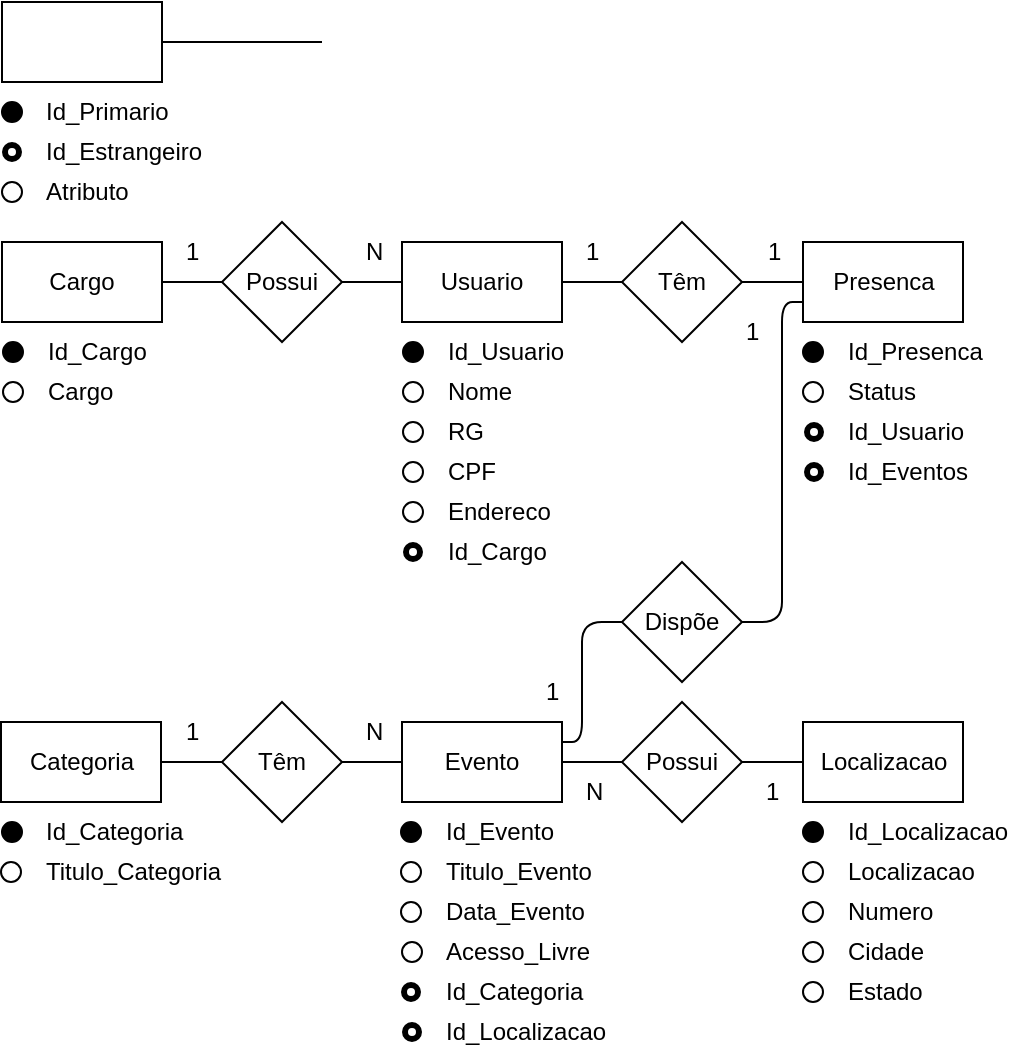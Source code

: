 <mxfile version="12.1.0" type="device" pages="2"><diagram id="Hhtvhlw9XRjRvUjQO3dE" name="Conceitual"><mxGraphModel dx="1008" dy="553" grid="1" gridSize="10" guides="1" tooltips="1" connect="1" arrows="1" fold="1" page="1" pageScale="1" pageWidth="827" pageHeight="1169" math="0" shadow="0"><root><mxCell id="0"/><mxCell id="1" parent="0"/><mxCell id="2oi-tUBJdMv_AKEaNoOr-1" value="" style="rounded=0;whiteSpace=wrap;html=1;" vertex="1" parent="1"><mxGeometry x="40" y="40" width="80" height="40" as="geometry"/></mxCell><mxCell id="2oi-tUBJdMv_AKEaNoOr-2" value="" style="endArrow=none;html=1;" edge="1" parent="1"><mxGeometry width="50" height="50" relative="1" as="geometry"><mxPoint x="120" y="60" as="sourcePoint"/><mxPoint x="200" y="60" as="targetPoint"/></mxGeometry></mxCell><mxCell id="2oi-tUBJdMv_AKEaNoOr-3" value="Cargo" style="rounded=0;whiteSpace=wrap;html=1;" vertex="1" parent="1"><mxGeometry x="40" y="160" width="80" height="40" as="geometry"/></mxCell><mxCell id="2oi-tUBJdMv_AKEaNoOr-4" value="" style="endArrow=none;html=1;" edge="1" parent="1"><mxGeometry width="50" height="50" relative="1" as="geometry"><mxPoint x="120" y="180" as="sourcePoint"/><mxPoint x="240" y="180" as="targetPoint"/></mxGeometry></mxCell><mxCell id="2oi-tUBJdMv_AKEaNoOr-7" value="Usuario" style="rounded=0;whiteSpace=wrap;html=1;" vertex="1" parent="1"><mxGeometry x="240" y="160" width="80" height="40" as="geometry"/></mxCell><mxCell id="2oi-tUBJdMv_AKEaNoOr-9" value="" style="ellipse;whiteSpace=wrap;html=1;aspect=fixed;fillColor=#000000;" vertex="1" parent="1"><mxGeometry x="40" y="90" width="10" height="10" as="geometry"/></mxCell><mxCell id="2oi-tUBJdMv_AKEaNoOr-10" value="" style="ellipse;whiteSpace=wrap;html=1;aspect=fixed;fillColor=#FFFFFF;strokeWidth=3;" vertex="1" parent="1"><mxGeometry x="41.5" y="111.5" width="7" height="7" as="geometry"/></mxCell><mxCell id="2oi-tUBJdMv_AKEaNoOr-11" value="" style="ellipse;whiteSpace=wrap;html=1;aspect=fixed;fillColor=none;" vertex="1" parent="1"><mxGeometry x="40" y="130" width="10" height="10" as="geometry"/></mxCell><mxCell id="2oi-tUBJdMv_AKEaNoOr-14" value="Id_Primario" style="text;html=1;strokeColor=none;fillColor=none;align=left;verticalAlign=middle;whiteSpace=wrap;rounded=0;" vertex="1" parent="1"><mxGeometry x="60" y="90" width="40" height="10" as="geometry"/></mxCell><mxCell id="2oi-tUBJdMv_AKEaNoOr-15" value="Id_Estrangeiro" style="text;html=1;strokeColor=none;fillColor=none;align=left;verticalAlign=middle;whiteSpace=wrap;rounded=0;" vertex="1" parent="1"><mxGeometry x="60" y="110" width="40" height="10" as="geometry"/></mxCell><mxCell id="2oi-tUBJdMv_AKEaNoOr-16" value="Atributo" style="text;html=1;strokeColor=none;fillColor=none;align=left;verticalAlign=middle;whiteSpace=wrap;rounded=0;" vertex="1" parent="1"><mxGeometry x="60" y="130" width="40" height="10" as="geometry"/></mxCell><mxCell id="2oi-tUBJdMv_AKEaNoOr-19" value="" style="ellipse;whiteSpace=wrap;html=1;aspect=fixed;fillColor=#000000;" vertex="1" parent="1"><mxGeometry x="240.5" y="210" width="10" height="10" as="geometry"/></mxCell><mxCell id="2oi-tUBJdMv_AKEaNoOr-20" value="Id_Usuario" style="text;html=1;strokeColor=none;fillColor=none;align=left;verticalAlign=middle;whiteSpace=wrap;rounded=0;" vertex="1" parent="1"><mxGeometry x="260.5" y="210" width="40" height="10" as="geometry"/></mxCell><mxCell id="2oi-tUBJdMv_AKEaNoOr-21" value="" style="ellipse;whiteSpace=wrap;html=1;aspect=fixed;fillColor=none;" vertex="1" parent="1"><mxGeometry x="240.5" y="230" width="10" height="10" as="geometry"/></mxCell><mxCell id="2oi-tUBJdMv_AKEaNoOr-22" value="Nome" style="text;html=1;strokeColor=none;fillColor=none;align=left;verticalAlign=middle;whiteSpace=wrap;rounded=0;" vertex="1" parent="1"><mxGeometry x="260.5" y="230" width="40" height="10" as="geometry"/></mxCell><mxCell id="2oi-tUBJdMv_AKEaNoOr-23" value="" style="ellipse;whiteSpace=wrap;html=1;aspect=fixed;fillColor=none;" vertex="1" parent="1"><mxGeometry x="240.5" y="250" width="10" height="10" as="geometry"/></mxCell><mxCell id="2oi-tUBJdMv_AKEaNoOr-24" value="RG" style="text;html=1;strokeColor=none;fillColor=none;align=left;verticalAlign=middle;whiteSpace=wrap;rounded=0;" vertex="1" parent="1"><mxGeometry x="260.5" y="250" width="40" height="10" as="geometry"/></mxCell><mxCell id="2oi-tUBJdMv_AKEaNoOr-25" value="" style="ellipse;whiteSpace=wrap;html=1;aspect=fixed;fillColor=none;" vertex="1" parent="1"><mxGeometry x="240.5" y="270" width="10" height="10" as="geometry"/></mxCell><mxCell id="2oi-tUBJdMv_AKEaNoOr-26" value="CPF" style="text;html=1;strokeColor=none;fillColor=none;align=left;verticalAlign=middle;whiteSpace=wrap;rounded=0;" vertex="1" parent="1"><mxGeometry x="260.5" y="270" width="40" height="10" as="geometry"/></mxCell><mxCell id="2oi-tUBJdMv_AKEaNoOr-27" value="" style="ellipse;whiteSpace=wrap;html=1;aspect=fixed;fillColor=none;" vertex="1" parent="1"><mxGeometry x="240.5" y="290" width="10" height="10" as="geometry"/></mxCell><mxCell id="2oi-tUBJdMv_AKEaNoOr-28" value="Endereco" style="text;html=1;strokeColor=none;fillColor=none;align=left;verticalAlign=middle;whiteSpace=wrap;rounded=0;" vertex="1" parent="1"><mxGeometry x="260.5" y="290" width="40" height="10" as="geometry"/></mxCell><mxCell id="2oi-tUBJdMv_AKEaNoOr-29" value="1" style="text;html=1;strokeColor=none;fillColor=none;align=left;verticalAlign=middle;whiteSpace=wrap;rounded=0;" vertex="1" parent="1"><mxGeometry x="130" y="160" width="20" height="10" as="geometry"/></mxCell><mxCell id="2oi-tUBJdMv_AKEaNoOr-38" value="" style="ellipse;whiteSpace=wrap;html=1;aspect=fixed;fillColor=#000000;" vertex="1" parent="1"><mxGeometry x="40.5" y="210" width="10" height="10" as="geometry"/></mxCell><mxCell id="2oi-tUBJdMv_AKEaNoOr-39" value="Id_Cargo" style="text;html=1;strokeColor=none;fillColor=none;align=left;verticalAlign=middle;whiteSpace=wrap;rounded=0;" vertex="1" parent="1"><mxGeometry x="60.5" y="210" width="40" height="10" as="geometry"/></mxCell><mxCell id="2oi-tUBJdMv_AKEaNoOr-40" value="" style="ellipse;whiteSpace=wrap;html=1;aspect=fixed;fillColor=none;" vertex="1" parent="1"><mxGeometry x="40.5" y="230" width="10" height="10" as="geometry"/></mxCell><mxCell id="2oi-tUBJdMv_AKEaNoOr-41" value="Cargo" style="text;html=1;strokeColor=none;fillColor=none;align=left;verticalAlign=middle;whiteSpace=wrap;rounded=0;" vertex="1" parent="1"><mxGeometry x="60.5" y="230" width="40" height="10" as="geometry"/></mxCell><mxCell id="2oi-tUBJdMv_AKEaNoOr-42" value="Categoria" style="rounded=0;whiteSpace=wrap;html=1;" vertex="1" parent="1"><mxGeometry x="39.5" y="400" width="80" height="40" as="geometry"/></mxCell><mxCell id="2oi-tUBJdMv_AKEaNoOr-43" value="" style="endArrow=none;html=1;entryX=0;entryY=0.5;entryDx=0;entryDy=0;" edge="1" parent="1" target="2oi-tUBJdMv_AKEaNoOr-44"><mxGeometry width="50" height="50" relative="1" as="geometry"><mxPoint x="120" y="420" as="sourcePoint"/><mxPoint x="199.5" y="420" as="targetPoint"/></mxGeometry></mxCell><mxCell id="2oi-tUBJdMv_AKEaNoOr-44" value="Evento" style="rounded=0;whiteSpace=wrap;html=1;" vertex="1" parent="1"><mxGeometry x="240" y="400" width="80" height="40" as="geometry"/></mxCell><mxCell id="2oi-tUBJdMv_AKEaNoOr-48" value="N" style="text;html=1;strokeColor=none;fillColor=none;align=left;verticalAlign=middle;whiteSpace=wrap;rounded=0;" vertex="1" parent="1"><mxGeometry x="220" y="160" width="20" height="10" as="geometry"/></mxCell><mxCell id="2oi-tUBJdMv_AKEaNoOr-49" value="" style="ellipse;whiteSpace=wrap;html=1;aspect=fixed;fillColor=#000000;" vertex="1" parent="1"><mxGeometry x="40" y="450" width="10" height="10" as="geometry"/></mxCell><mxCell id="2oi-tUBJdMv_AKEaNoOr-50" value="Id_Categoria" style="text;html=1;strokeColor=none;fillColor=none;align=left;verticalAlign=middle;whiteSpace=wrap;rounded=0;" vertex="1" parent="1"><mxGeometry x="60" y="450" width="40" height="10" as="geometry"/></mxCell><mxCell id="2oi-tUBJdMv_AKEaNoOr-51" value="" style="ellipse;whiteSpace=wrap;html=1;aspect=fixed;fillColor=none;" vertex="1" parent="1"><mxGeometry x="39.5" y="470" width="10" height="10" as="geometry"/></mxCell><mxCell id="2oi-tUBJdMv_AKEaNoOr-52" value="Titulo_Categoria" style="text;html=1;strokeColor=none;fillColor=none;align=left;verticalAlign=middle;whiteSpace=wrap;rounded=0;" vertex="1" parent="1"><mxGeometry x="59.5" y="470" width="40" height="10" as="geometry"/></mxCell><mxCell id="2oi-tUBJdMv_AKEaNoOr-53" value="" style="ellipse;whiteSpace=wrap;html=1;aspect=fixed;fillColor=none;" vertex="1" parent="1"><mxGeometry x="239.5" y="470" width="10" height="10" as="geometry"/></mxCell><mxCell id="2oi-tUBJdMv_AKEaNoOr-54" value="Titulo_Evento" style="text;html=1;strokeColor=none;fillColor=none;align=left;verticalAlign=middle;whiteSpace=wrap;rounded=0;" vertex="1" parent="1"><mxGeometry x="259.5" y="470" width="40" height="10" as="geometry"/></mxCell><mxCell id="2oi-tUBJdMv_AKEaNoOr-55" value="" style="ellipse;whiteSpace=wrap;html=1;aspect=fixed;fillColor=#000000;" vertex="1" parent="1"><mxGeometry x="239.5" y="450" width="10" height="10" as="geometry"/></mxCell><mxCell id="2oi-tUBJdMv_AKEaNoOr-56" value="Id_Evento" style="text;html=1;strokeColor=none;fillColor=none;align=left;verticalAlign=middle;whiteSpace=wrap;rounded=0;" vertex="1" parent="1"><mxGeometry x="259.5" y="450" width="40" height="10" as="geometry"/></mxCell><mxCell id="2oi-tUBJdMv_AKEaNoOr-57" value="" style="ellipse;whiteSpace=wrap;html=1;aspect=fixed;fillColor=none;" vertex="1" parent="1"><mxGeometry x="239.5" y="490" width="10" height="10" as="geometry"/></mxCell><mxCell id="2oi-tUBJdMv_AKEaNoOr-58" value="Data_Evento" style="text;html=1;strokeColor=none;fillColor=none;align=left;verticalAlign=middle;whiteSpace=wrap;rounded=0;" vertex="1" parent="1"><mxGeometry x="259.5" y="490" width="40" height="10" as="geometry"/></mxCell><mxCell id="2oi-tUBJdMv_AKEaNoOr-59" value="" style="ellipse;whiteSpace=wrap;html=1;aspect=fixed;fillColor=#FFFFFF;strokeWidth=3;" vertex="1" parent="1"><mxGeometry x="242" y="311.5" width="7" height="7" as="geometry"/></mxCell><mxCell id="2oi-tUBJdMv_AKEaNoOr-60" value="Id_Cargo" style="text;html=1;strokeColor=none;fillColor=none;align=left;verticalAlign=middle;whiteSpace=wrap;rounded=0;" vertex="1" parent="1"><mxGeometry x="260.5" y="310" width="40" height="10" as="geometry"/></mxCell><mxCell id="2oi-tUBJdMv_AKEaNoOr-61" value="" style="ellipse;whiteSpace=wrap;html=1;aspect=fixed;fillColor=#FFFFFF;strokeWidth=3;" vertex="1" parent="1"><mxGeometry x="241.5" y="551.5" width="7" height="7" as="geometry"/></mxCell><mxCell id="2oi-tUBJdMv_AKEaNoOr-62" value="Id_Localizacao" style="text;html=1;strokeColor=none;fillColor=none;align=left;verticalAlign=middle;whiteSpace=wrap;rounded=0;" vertex="1" parent="1"><mxGeometry x="260" y="550" width="40" height="10" as="geometry"/></mxCell><mxCell id="2oi-tUBJdMv_AKEaNoOr-63" value="" style="endArrow=none;html=1;" edge="1" parent="1"><mxGeometry width="50" height="50" relative="1" as="geometry"><mxPoint x="320" y="420" as="sourcePoint"/><mxPoint x="440" y="420" as="targetPoint"/></mxGeometry></mxCell><mxCell id="2oi-tUBJdMv_AKEaNoOr-64" value="Localizacao" style="rounded=0;whiteSpace=wrap;html=1;" vertex="1" parent="1"><mxGeometry x="440.5" y="400" width="80" height="40" as="geometry"/></mxCell><mxCell id="2oi-tUBJdMv_AKEaNoOr-69" value="" style="ellipse;whiteSpace=wrap;html=1;aspect=fixed;fillColor=none;" vertex="1" parent="1"><mxGeometry x="440.5" y="470" width="10" height="10" as="geometry"/></mxCell><mxCell id="2oi-tUBJdMv_AKEaNoOr-70" value="Localizacao" style="text;html=1;strokeColor=none;fillColor=none;align=left;verticalAlign=middle;whiteSpace=wrap;rounded=0;" vertex="1" parent="1"><mxGeometry x="460.5" y="470" width="40" height="10" as="geometry"/></mxCell><mxCell id="2oi-tUBJdMv_AKEaNoOr-71" value="" style="ellipse;whiteSpace=wrap;html=1;aspect=fixed;fillColor=#000000;" vertex="1" parent="1"><mxGeometry x="440.5" y="450" width="10" height="10" as="geometry"/></mxCell><mxCell id="2oi-tUBJdMv_AKEaNoOr-72" value="Id_Localizacao" style="text;html=1;strokeColor=none;fillColor=none;align=left;verticalAlign=middle;whiteSpace=wrap;rounded=0;" vertex="1" parent="1"><mxGeometry x="460.5" y="450" width="40" height="10" as="geometry"/></mxCell><mxCell id="2oi-tUBJdMv_AKEaNoOr-73" value="" style="ellipse;whiteSpace=wrap;html=1;aspect=fixed;fillColor=#FFFFFF;strokeWidth=3;" vertex="1" parent="1"><mxGeometry x="241" y="531.5" width="7" height="7" as="geometry"/></mxCell><mxCell id="2oi-tUBJdMv_AKEaNoOr-74" value="Id_Categoria" style="text;html=1;strokeColor=none;fillColor=none;align=left;verticalAlign=middle;whiteSpace=wrap;rounded=0;" vertex="1" parent="1"><mxGeometry x="259.5" y="530" width="40" height="10" as="geometry"/></mxCell><mxCell id="2oi-tUBJdMv_AKEaNoOr-75" value="" style="ellipse;whiteSpace=wrap;html=1;aspect=fixed;fillColor=none;" vertex="1" parent="1"><mxGeometry x="240" y="510" width="10" height="10" as="geometry"/></mxCell><mxCell id="2oi-tUBJdMv_AKEaNoOr-76" value="Acesso_Livre" style="text;html=1;strokeColor=none;fillColor=none;align=left;verticalAlign=middle;whiteSpace=wrap;rounded=0;" vertex="1" parent="1"><mxGeometry x="260" y="510" width="40" height="10" as="geometry"/></mxCell><mxCell id="2oi-tUBJdMv_AKEaNoOr-77" value="" style="endArrow=none;html=1;" edge="1" parent="1"><mxGeometry width="50" height="50" relative="1" as="geometry"><mxPoint x="320" y="180" as="sourcePoint"/><mxPoint x="440" y="180" as="targetPoint"/></mxGeometry></mxCell><mxCell id="2oi-tUBJdMv_AKEaNoOr-78" value="Presenca" style="rounded=0;whiteSpace=wrap;html=1;" vertex="1" parent="1"><mxGeometry x="440.5" y="160" width="80" height="40" as="geometry"/></mxCell><mxCell id="2oi-tUBJdMv_AKEaNoOr-79" value="1" style="text;html=1;strokeColor=none;fillColor=none;align=left;verticalAlign=middle;whiteSpace=wrap;rounded=0;" vertex="1" parent="1"><mxGeometry x="330" y="160" width="20" height="10" as="geometry"/></mxCell><mxCell id="2oi-tUBJdMv_AKEaNoOr-80" value="1" style="text;html=1;strokeColor=none;fillColor=none;align=left;verticalAlign=middle;whiteSpace=wrap;rounded=0;" vertex="1" parent="1"><mxGeometry x="420.5" y="160" width="20" height="10" as="geometry"/></mxCell><mxCell id="2oi-tUBJdMv_AKEaNoOr-81" value="" style="ellipse;whiteSpace=wrap;html=1;aspect=fixed;fillColor=#000000;" vertex="1" parent="1"><mxGeometry x="440.5" y="210" width="10" height="10" as="geometry"/></mxCell><mxCell id="2oi-tUBJdMv_AKEaNoOr-82" value="Id_Presenca" style="text;html=1;strokeColor=none;fillColor=none;align=left;verticalAlign=middle;whiteSpace=wrap;rounded=0;" vertex="1" parent="1"><mxGeometry x="460.5" y="210" width="40" height="10" as="geometry"/></mxCell><mxCell id="2oi-tUBJdMv_AKEaNoOr-83" value="" style="ellipse;whiteSpace=wrap;html=1;aspect=fixed;fillColor=none;" vertex="1" parent="1"><mxGeometry x="440.5" y="230" width="10" height="10" as="geometry"/></mxCell><mxCell id="2oi-tUBJdMv_AKEaNoOr-84" value="Status" style="text;html=1;strokeColor=none;fillColor=none;align=left;verticalAlign=middle;whiteSpace=wrap;rounded=0;" vertex="1" parent="1"><mxGeometry x="460.5" y="230" width="40" height="10" as="geometry"/></mxCell><mxCell id="2oi-tUBJdMv_AKEaNoOr-87" value="" style="ellipse;whiteSpace=wrap;html=1;aspect=fixed;fillColor=#FFFFFF;strokeWidth=3;" vertex="1" parent="1"><mxGeometry x="442.5" y="251.5" width="7" height="7" as="geometry"/></mxCell><mxCell id="2oi-tUBJdMv_AKEaNoOr-88" value="Id_Usuario" style="text;html=1;strokeColor=none;fillColor=none;align=left;verticalAlign=middle;whiteSpace=wrap;rounded=0;" vertex="1" parent="1"><mxGeometry x="461" y="250" width="40" height="10" as="geometry"/></mxCell><mxCell id="2oi-tUBJdMv_AKEaNoOr-89" value="" style="ellipse;whiteSpace=wrap;html=1;aspect=fixed;fillColor=#FFFFFF;strokeWidth=3;" vertex="1" parent="1"><mxGeometry x="442.5" y="271.5" width="7" height="7" as="geometry"/></mxCell><mxCell id="2oi-tUBJdMv_AKEaNoOr-90" value="Id_Eventos" style="text;html=1;strokeColor=none;fillColor=none;align=left;verticalAlign=middle;whiteSpace=wrap;rounded=0;" vertex="1" parent="1"><mxGeometry x="461" y="270" width="40" height="10" as="geometry"/></mxCell><mxCell id="2oi-tUBJdMv_AKEaNoOr-91" value="" style="endArrow=none;html=1;exitX=1;exitY=0.25;exitDx=0;exitDy=0;entryX=0;entryY=0.75;entryDx=0;entryDy=0;" edge="1" parent="1" source="2oi-tUBJdMv_AKEaNoOr-44" target="2oi-tUBJdMv_AKEaNoOr-78"><mxGeometry width="50" height="50" relative="1" as="geometry"><mxPoint x="300" y="330" as="sourcePoint"/><mxPoint x="350" y="200" as="targetPoint"/><Array as="points"><mxPoint x="330" y="410"/><mxPoint x="330" y="350"/><mxPoint x="430" y="350"/><mxPoint x="430" y="190"/></Array></mxGeometry></mxCell><mxCell id="2oi-tUBJdMv_AKEaNoOr-92" value="N" style="text;html=1;strokeColor=none;fillColor=none;align=left;verticalAlign=middle;whiteSpace=wrap;rounded=0;" vertex="1" parent="1"><mxGeometry x="330" y="430" width="20" height="10" as="geometry"/></mxCell><mxCell id="2oi-tUBJdMv_AKEaNoOr-93" value="1" style="text;html=1;strokeColor=none;fillColor=none;align=left;verticalAlign=middle;whiteSpace=wrap;rounded=0;" vertex="1" parent="1"><mxGeometry x="420" y="430" width="20" height="10" as="geometry"/></mxCell><mxCell id="2oi-tUBJdMv_AKEaNoOr-94" value="1" style="text;html=1;strokeColor=none;fillColor=none;align=left;verticalAlign=middle;whiteSpace=wrap;rounded=0;" vertex="1" parent="1"><mxGeometry x="310" y="380" width="20" height="10" as="geometry"/></mxCell><mxCell id="2oi-tUBJdMv_AKEaNoOr-95" value="1" style="text;html=1;strokeColor=none;fillColor=none;align=left;verticalAlign=middle;whiteSpace=wrap;rounded=0;" vertex="1" parent="1"><mxGeometry x="410" y="200" width="20" height="10" as="geometry"/></mxCell><mxCell id="2oi-tUBJdMv_AKEaNoOr-98" value="1" style="text;html=1;strokeColor=none;fillColor=none;align=left;verticalAlign=middle;whiteSpace=wrap;rounded=0;" vertex="1" parent="1"><mxGeometry x="130" y="400" width="20" height="10" as="geometry"/></mxCell><mxCell id="2oi-tUBJdMv_AKEaNoOr-99" value="N" style="text;html=1;strokeColor=none;fillColor=none;align=left;verticalAlign=middle;whiteSpace=wrap;rounded=0;" vertex="1" parent="1"><mxGeometry x="219.5" y="400" width="20" height="10" as="geometry"/></mxCell><mxCell id="2oi-tUBJdMv_AKEaNoOr-100" value="" style="ellipse;whiteSpace=wrap;html=1;aspect=fixed;fillColor=none;" vertex="1" parent="1"><mxGeometry x="440.5" y="490" width="10" height="10" as="geometry"/></mxCell><mxCell id="2oi-tUBJdMv_AKEaNoOr-101" value="Numero" style="text;html=1;strokeColor=none;fillColor=none;align=left;verticalAlign=middle;whiteSpace=wrap;rounded=0;" vertex="1" parent="1"><mxGeometry x="460.5" y="490" width="40" height="10" as="geometry"/></mxCell><mxCell id="2oi-tUBJdMv_AKEaNoOr-102" value="" style="ellipse;whiteSpace=wrap;html=1;aspect=fixed;fillColor=none;" vertex="1" parent="1"><mxGeometry x="440.5" y="510" width="10" height="10" as="geometry"/></mxCell><mxCell id="2oi-tUBJdMv_AKEaNoOr-103" value="Cidade" style="text;html=1;strokeColor=none;fillColor=none;align=left;verticalAlign=middle;whiteSpace=wrap;rounded=0;" vertex="1" parent="1"><mxGeometry x="460.5" y="510" width="40" height="10" as="geometry"/></mxCell><mxCell id="2oi-tUBJdMv_AKEaNoOr-104" value="" style="ellipse;whiteSpace=wrap;html=1;aspect=fixed;fillColor=none;" vertex="1" parent="1"><mxGeometry x="440.5" y="530" width="10" height="10" as="geometry"/></mxCell><mxCell id="2oi-tUBJdMv_AKEaNoOr-105" value="Estado" style="text;html=1;strokeColor=none;fillColor=none;align=left;verticalAlign=middle;whiteSpace=wrap;rounded=0;" vertex="1" parent="1"><mxGeometry x="460.5" y="530" width="40" height="10" as="geometry"/></mxCell><mxCell id="2oi-tUBJdMv_AKEaNoOr-112" value="" style="rhombus;whiteSpace=wrap;html=1;strokeWidth=1;fillColor=#ffffff;align=left;" vertex="1" parent="1"><mxGeometry x="150" y="150" width="60" height="60" as="geometry"/></mxCell><mxCell id="2oi-tUBJdMv_AKEaNoOr-113" value="Possui" style="text;html=1;strokeColor=none;fillColor=none;align=center;verticalAlign=middle;whiteSpace=wrap;rounded=0;" vertex="1" parent="1"><mxGeometry x="160" y="175" width="40" height="10" as="geometry"/></mxCell><mxCell id="2oi-tUBJdMv_AKEaNoOr-115" value="" style="rhombus;whiteSpace=wrap;html=1;strokeWidth=1;fillColor=#ffffff;align=left;" vertex="1" parent="1"><mxGeometry x="150" y="390" width="60" height="60" as="geometry"/></mxCell><mxCell id="2oi-tUBJdMv_AKEaNoOr-116" value="Têm" style="text;html=1;strokeColor=none;fillColor=none;align=center;verticalAlign=middle;whiteSpace=wrap;rounded=0;" vertex="1" parent="1"><mxGeometry x="160" y="415" width="40" height="10" as="geometry"/></mxCell><mxCell id="2oi-tUBJdMv_AKEaNoOr-117" value="" style="rhombus;whiteSpace=wrap;html=1;strokeWidth=1;fillColor=#ffffff;align=left;" vertex="1" parent="1"><mxGeometry x="350" y="150" width="60" height="60" as="geometry"/></mxCell><mxCell id="2oi-tUBJdMv_AKEaNoOr-118" value="Têm" style="text;html=1;strokeColor=none;fillColor=none;align=center;verticalAlign=middle;whiteSpace=wrap;rounded=0;" vertex="1" parent="1"><mxGeometry x="360" y="175" width="40" height="10" as="geometry"/></mxCell><mxCell id="2oi-tUBJdMv_AKEaNoOr-119" value="" style="rhombus;whiteSpace=wrap;html=1;strokeWidth=1;fillColor=#ffffff;align=left;" vertex="1" parent="1"><mxGeometry x="350" y="390" width="60" height="60" as="geometry"/></mxCell><mxCell id="2oi-tUBJdMv_AKEaNoOr-120" value="Possui" style="text;html=1;strokeColor=none;fillColor=none;align=center;verticalAlign=middle;whiteSpace=wrap;rounded=0;" vertex="1" parent="1"><mxGeometry x="360" y="415" width="40" height="10" as="geometry"/></mxCell><mxCell id="2oi-tUBJdMv_AKEaNoOr-121" value="" style="rhombus;whiteSpace=wrap;html=1;strokeWidth=1;fillColor=#ffffff;align=left;" vertex="1" parent="1"><mxGeometry x="350" y="320" width="60" height="60" as="geometry"/></mxCell><mxCell id="2oi-tUBJdMv_AKEaNoOr-122" value="Dispõe" style="text;html=1;strokeColor=none;fillColor=none;align=center;verticalAlign=middle;whiteSpace=wrap;rounded=0;" vertex="1" parent="1"><mxGeometry x="360" y="345" width="40" height="10" as="geometry"/></mxCell></root></mxGraphModel></diagram><diagram id="60RM4EQWPFEHlXHB6hk6" name="Lógica"><mxGraphModel dx="1422" dy="780" grid="1" gridSize="10" guides="1" tooltips="1" connect="1" arrows="1" fold="1" page="1" pageScale="1" pageWidth="827" pageHeight="1169" math="0" shadow="0"><root><mxCell id="02L-6ygbSgF3XPoYL4Zt-0"/><mxCell id="02L-6ygbSgF3XPoYL4Zt-1" parent="02L-6ygbSgF3XPoYL4Zt-0"/><mxCell id="vB_rg7g7nE-kx3GAJ3v1-0" value="Cargo" style="swimlane;fontStyle=0;childLayout=stackLayout;horizontal=1;startSize=26;fillColor=#e0e0e0;horizontalStack=0;resizeParent=1;resizeParentMax=0;resizeLast=0;collapsible=1;marginBottom=0;swimlaneFillColor=#ffffff;align=center;fontSize=14;strokeWidth=1;" vertex="1" parent="02L-6ygbSgF3XPoYL4Zt-1"><mxGeometry x="40" y="40" width="160" height="93" as="geometry"/></mxCell><mxCell id="vB_rg7g7nE-kx3GAJ3v1-1" value="Id_Cargo" style="shape=partialRectangle;top=0;left=0;right=0;bottom=1;align=left;verticalAlign=middle;fillColor=none;spacingLeft=34;spacingRight=4;overflow=hidden;rotatable=0;points=[[0,0.5],[1,0.5]];portConstraint=eastwest;dropTarget=0;fontStyle=5;fontSize=12;" vertex="1" parent="vB_rg7g7nE-kx3GAJ3v1-0"><mxGeometry y="26" width="160" height="31" as="geometry"/></mxCell><mxCell id="vB_rg7g7nE-kx3GAJ3v1-2" value="PK" style="shape=partialRectangle;top=0;left=0;bottom=0;fillColor=none;align=left;verticalAlign=middle;spacingLeft=4;spacingRight=4;overflow=hidden;rotatable=0;points=[];portConstraint=eastwest;part=1;fontSize=12;" vertex="1" connectable="0" parent="vB_rg7g7nE-kx3GAJ3v1-1"><mxGeometry width="30" height="30" as="geometry"/></mxCell><mxCell id="vB_rg7g7nE-kx3GAJ3v1-3" value="Cargo" style="shape=partialRectangle;top=0;left=0;right=0;bottom=0;align=left;verticalAlign=top;fillColor=none;spacingLeft=34;spacingRight=4;overflow=hidden;rotatable=0;points=[[0,0.5],[1,0.5]];portConstraint=eastwest;dropTarget=0;fontSize=12;" vertex="1" parent="vB_rg7g7nE-kx3GAJ3v1-0"><mxGeometry y="57" width="160" height="26" as="geometry"/></mxCell><mxCell id="vB_rg7g7nE-kx3GAJ3v1-4" value="" style="shape=partialRectangle;top=0;left=0;bottom=0;fillColor=none;align=left;verticalAlign=top;spacingLeft=4;spacingRight=4;overflow=hidden;rotatable=0;points=[];portConstraint=eastwest;part=1;fontSize=12;" vertex="1" connectable="0" parent="vB_rg7g7nE-kx3GAJ3v1-3"><mxGeometry width="30" height="26" as="geometry"/></mxCell><mxCell id="vB_rg7g7nE-kx3GAJ3v1-9" value="" style="shape=partialRectangle;top=0;left=0;right=0;bottom=0;align=left;verticalAlign=top;fillColor=none;spacingLeft=34;spacingRight=4;overflow=hidden;rotatable=0;points=[[0,0.5],[1,0.5]];portConstraint=eastwest;dropTarget=0;fontSize=12;" vertex="1" parent="vB_rg7g7nE-kx3GAJ3v1-0"><mxGeometry y="83" width="160" height="10" as="geometry"/></mxCell><mxCell id="vB_rg7g7nE-kx3GAJ3v1-10" value="" style="shape=partialRectangle;top=0;left=0;bottom=0;fillColor=none;align=left;verticalAlign=top;spacingLeft=4;spacingRight=4;overflow=hidden;rotatable=0;points=[];portConstraint=eastwest;part=1;fontSize=12;" vertex="1" connectable="0" parent="vB_rg7g7nE-kx3GAJ3v1-9"><mxGeometry width="30" height="10" as="geometry"/></mxCell><mxCell id="XJpdfoLBMg9d7hqcW2iF-0" value="Usuario" style="swimlane;fontStyle=0;childLayout=stackLayout;horizontal=1;startSize=26;fillColor=#e0e0e0;horizontalStack=0;resizeParent=1;resizeParentMax=0;resizeLast=0;collapsible=1;marginBottom=0;swimlaneFillColor=#ffffff;align=center;fontSize=14;strokeWidth=1;" vertex="1" parent="02L-6ygbSgF3XPoYL4Zt-1"><mxGeometry x="280" y="41" width="160" height="174" as="geometry"/></mxCell><mxCell id="XJpdfoLBMg9d7hqcW2iF-1" value="Id_Usuario" style="shape=partialRectangle;top=0;left=0;right=0;bottom=1;align=left;verticalAlign=middle;fillColor=none;spacingLeft=34;spacingRight=4;overflow=hidden;rotatable=0;points=[[0,0.5],[1,0.5]];portConstraint=eastwest;dropTarget=0;fontStyle=5;fontSize=12;" vertex="1" parent="XJpdfoLBMg9d7hqcW2iF-0"><mxGeometry y="26" width="160" height="30" as="geometry"/></mxCell><mxCell id="XJpdfoLBMg9d7hqcW2iF-2" value="PK" style="shape=partialRectangle;top=0;left=0;bottom=0;fillColor=none;align=left;verticalAlign=middle;spacingLeft=4;spacingRight=4;overflow=hidden;rotatable=0;points=[];portConstraint=eastwest;part=1;fontSize=12;" vertex="1" connectable="0" parent="XJpdfoLBMg9d7hqcW2iF-1"><mxGeometry width="30" height="30" as="geometry"/></mxCell><mxCell id="XJpdfoLBMg9d7hqcW2iF-11" value="Id_Cargo" style="shape=partialRectangle;top=0;left=0;right=0;bottom=1;align=left;verticalAlign=middle;fillColor=none;spacingLeft=34;spacingRight=4;overflow=hidden;rotatable=0;points=[[0,0.5],[1,0.5]];portConstraint=eastwest;dropTarget=0;fontStyle=5;fontSize=12;" vertex="1" parent="XJpdfoLBMg9d7hqcW2iF-0"><mxGeometry y="56" width="160" height="30" as="geometry"/></mxCell><mxCell id="XJpdfoLBMg9d7hqcW2iF-12" value="FK" style="shape=partialRectangle;top=0;left=0;bottom=0;fillColor=none;align=left;verticalAlign=middle;spacingLeft=4;spacingRight=4;overflow=hidden;rotatable=0;points=[];portConstraint=eastwest;part=1;fontSize=12;" vertex="1" connectable="0" parent="XJpdfoLBMg9d7hqcW2iF-11"><mxGeometry width="30" height="30" as="geometry"/></mxCell><mxCell id="XJpdfoLBMg9d7hqcW2iF-3" value="Nome" style="shape=partialRectangle;top=0;left=0;right=0;bottom=0;align=left;verticalAlign=top;fillColor=none;spacingLeft=34;spacingRight=4;overflow=hidden;rotatable=0;points=[[0,0.5],[1,0.5]];portConstraint=eastwest;dropTarget=0;fontSize=12;" vertex="1" parent="XJpdfoLBMg9d7hqcW2iF-0"><mxGeometry y="86" width="160" height="26" as="geometry"/></mxCell><mxCell id="XJpdfoLBMg9d7hqcW2iF-4" value="" style="shape=partialRectangle;top=0;left=0;bottom=0;fillColor=none;align=left;verticalAlign=top;spacingLeft=4;spacingRight=4;overflow=hidden;rotatable=0;points=[];portConstraint=eastwest;part=1;fontSize=12;" vertex="1" connectable="0" parent="XJpdfoLBMg9d7hqcW2iF-3"><mxGeometry width="30" height="26" as="geometry"/></mxCell><mxCell id="XJpdfoLBMg9d7hqcW2iF-5" value="Email" style="shape=partialRectangle;top=0;left=0;right=0;bottom=0;align=left;verticalAlign=top;fillColor=none;spacingLeft=34;spacingRight=4;overflow=hidden;rotatable=0;points=[[0,0.5],[1,0.5]];portConstraint=eastwest;dropTarget=0;fontSize=12;" vertex="1" parent="XJpdfoLBMg9d7hqcW2iF-0"><mxGeometry y="112" width="160" height="26" as="geometry"/></mxCell><mxCell id="XJpdfoLBMg9d7hqcW2iF-6" value="" style="shape=partialRectangle;top=0;left=0;bottom=0;fillColor=none;align=left;verticalAlign=top;spacingLeft=4;spacingRight=4;overflow=hidden;rotatable=0;points=[];portConstraint=eastwest;part=1;fontSize=12;" vertex="1" connectable="0" parent="XJpdfoLBMg9d7hqcW2iF-5"><mxGeometry width="30" height="26" as="geometry"/></mxCell><mxCell id="XJpdfoLBMg9d7hqcW2iF-7" value="Senha" style="shape=partialRectangle;top=0;left=0;right=0;bottom=0;align=left;verticalAlign=top;fillColor=none;spacingLeft=34;spacingRight=4;overflow=hidden;rotatable=0;points=[[0,0.5],[1,0.5]];portConstraint=eastwest;dropTarget=0;fontSize=12;" vertex="1" parent="XJpdfoLBMg9d7hqcW2iF-0"><mxGeometry y="138" width="160" height="26" as="geometry"/></mxCell><mxCell id="XJpdfoLBMg9d7hqcW2iF-8" value="" style="shape=partialRectangle;top=0;left=0;bottom=0;fillColor=none;align=left;verticalAlign=top;spacingLeft=4;spacingRight=4;overflow=hidden;rotatable=0;points=[];portConstraint=eastwest;part=1;fontSize=12;" vertex="1" connectable="0" parent="XJpdfoLBMg9d7hqcW2iF-7"><mxGeometry width="30" height="26" as="geometry"/></mxCell><mxCell id="XJpdfoLBMg9d7hqcW2iF-9" value="" style="shape=partialRectangle;top=0;left=0;right=0;bottom=0;align=left;verticalAlign=top;fillColor=none;spacingLeft=34;spacingRight=4;overflow=hidden;rotatable=0;points=[[0,0.5],[1,0.5]];portConstraint=eastwest;dropTarget=0;fontSize=12;" vertex="1" parent="XJpdfoLBMg9d7hqcW2iF-0"><mxGeometry y="164" width="160" height="10" as="geometry"/></mxCell><mxCell id="XJpdfoLBMg9d7hqcW2iF-10" value="" style="shape=partialRectangle;top=0;left=0;bottom=0;fillColor=none;align=left;verticalAlign=top;spacingLeft=4;spacingRight=4;overflow=hidden;rotatable=0;points=[];portConstraint=eastwest;part=1;fontSize=12;" vertex="1" connectable="0" parent="XJpdfoLBMg9d7hqcW2iF-9"><mxGeometry width="30" height="10" as="geometry"/></mxCell><mxCell id="XJpdfoLBMg9d7hqcW2iF-15" value="" style="edgeStyle=entityRelationEdgeStyle;fontSize=12;html=1;endArrow=ERoneToMany;" edge="1" parent="02L-6ygbSgF3XPoYL4Zt-1" source="vB_rg7g7nE-kx3GAJ3v1-1" target="XJpdfoLBMg9d7hqcW2iF-11"><mxGeometry width="100" height="100" relative="1" as="geometry"><mxPoint x="220" y="82" as="sourcePoint"/><mxPoint x="250" y="130" as="targetPoint"/></mxGeometry></mxCell><mxCell id="XJpdfoLBMg9d7hqcW2iF-23" value="Categoria" style="swimlane;fontStyle=0;childLayout=stackLayout;horizontal=1;startSize=26;fillColor=#e0e0e0;horizontalStack=0;resizeParent=1;resizeParentMax=0;resizeLast=0;collapsible=1;marginBottom=0;swimlaneFillColor=#ffffff;align=center;fontSize=14;strokeWidth=1;" vertex="1" parent="02L-6ygbSgF3XPoYL4Zt-1"><mxGeometry x="40" y="280" width="160" height="92" as="geometry"/></mxCell><mxCell id="XJpdfoLBMg9d7hqcW2iF-24" value="Id_Categoria" style="shape=partialRectangle;top=0;left=0;right=0;bottom=1;align=left;verticalAlign=middle;fillColor=none;spacingLeft=34;spacingRight=4;overflow=hidden;rotatable=0;points=[[0,0.5],[1,0.5]];portConstraint=eastwest;dropTarget=0;fontStyle=5;fontSize=12;" vertex="1" parent="XJpdfoLBMg9d7hqcW2iF-23"><mxGeometry y="26" width="160" height="30" as="geometry"/></mxCell><mxCell id="XJpdfoLBMg9d7hqcW2iF-25" value="PK" style="shape=partialRectangle;top=0;left=0;bottom=0;fillColor=none;align=left;verticalAlign=middle;spacingLeft=4;spacingRight=4;overflow=hidden;rotatable=0;points=[];portConstraint=eastwest;part=1;fontSize=12;" vertex="1" connectable="0" parent="XJpdfoLBMg9d7hqcW2iF-24"><mxGeometry width="30" height="30" as="geometry"/></mxCell><mxCell id="XJpdfoLBMg9d7hqcW2iF-26" value="Titulo_Categoria" style="shape=partialRectangle;top=0;left=0;right=0;bottom=0;align=left;verticalAlign=top;fillColor=none;spacingLeft=34;spacingRight=4;overflow=hidden;rotatable=0;points=[[0,0.5],[1,0.5]];portConstraint=eastwest;dropTarget=0;fontSize=12;" vertex="1" parent="XJpdfoLBMg9d7hqcW2iF-23"><mxGeometry y="56" width="160" height="26" as="geometry"/></mxCell><mxCell id="XJpdfoLBMg9d7hqcW2iF-27" value="" style="shape=partialRectangle;top=0;left=0;bottom=0;fillColor=none;align=left;verticalAlign=top;spacingLeft=4;spacingRight=4;overflow=hidden;rotatable=0;points=[];portConstraint=eastwest;part=1;fontSize=12;" vertex="1" connectable="0" parent="XJpdfoLBMg9d7hqcW2iF-26"><mxGeometry width="30" height="26" as="geometry"/></mxCell><mxCell id="XJpdfoLBMg9d7hqcW2iF-32" value="" style="shape=partialRectangle;top=0;left=0;right=0;bottom=0;align=left;verticalAlign=top;fillColor=none;spacingLeft=34;spacingRight=4;overflow=hidden;rotatable=0;points=[[0,0.5],[1,0.5]];portConstraint=eastwest;dropTarget=0;fontSize=12;" vertex="1" parent="XJpdfoLBMg9d7hqcW2iF-23"><mxGeometry y="82" width="160" height="10" as="geometry"/></mxCell><mxCell id="XJpdfoLBMg9d7hqcW2iF-33" value="" style="shape=partialRectangle;top=0;left=0;bottom=0;fillColor=none;align=left;verticalAlign=top;spacingLeft=4;spacingRight=4;overflow=hidden;rotatable=0;points=[];portConstraint=eastwest;part=1;fontSize=12;" vertex="1" connectable="0" parent="XJpdfoLBMg9d7hqcW2iF-32"><mxGeometry width="30" height="10" as="geometry"/></mxCell><mxCell id="XJpdfoLBMg9d7hqcW2iF-34" value="Evento" style="swimlane;fontStyle=0;childLayout=stackLayout;horizontal=1;startSize=26;fillColor=#e0e0e0;horizontalStack=0;resizeParent=1;resizeParentMax=0;resizeLast=0;collapsible=1;marginBottom=0;swimlaneFillColor=#ffffff;align=center;fontSize=14;strokeWidth=1;" vertex="1" parent="02L-6ygbSgF3XPoYL4Zt-1"><mxGeometry x="280" y="280" width="160" height="204" as="geometry"/></mxCell><mxCell id="XJpdfoLBMg9d7hqcW2iF-35" value="Id_Evento" style="shape=partialRectangle;top=0;left=0;right=0;bottom=1;align=left;verticalAlign=middle;fillColor=none;spacingLeft=34;spacingRight=4;overflow=hidden;rotatable=0;points=[[0,0.5],[1,0.5]];portConstraint=eastwest;dropTarget=0;fontStyle=5;fontSize=12;" vertex="1" parent="XJpdfoLBMg9d7hqcW2iF-34"><mxGeometry y="26" width="160" height="30" as="geometry"/></mxCell><mxCell id="XJpdfoLBMg9d7hqcW2iF-36" value="PK" style="shape=partialRectangle;top=0;left=0;bottom=0;fillColor=none;align=left;verticalAlign=middle;spacingLeft=4;spacingRight=4;overflow=hidden;rotatable=0;points=[];portConstraint=eastwest;part=1;fontSize=12;" vertex="1" connectable="0" parent="XJpdfoLBMg9d7hqcW2iF-35"><mxGeometry width="30" height="30" as="geometry"/></mxCell><mxCell id="XJpdfoLBMg9d7hqcW2iF-45" value="Id_Categoria" style="shape=partialRectangle;top=0;left=0;right=0;bottom=1;align=left;verticalAlign=middle;fillColor=none;spacingLeft=34;spacingRight=4;overflow=hidden;rotatable=0;points=[[0,0.5],[1,0.5]];portConstraint=eastwest;dropTarget=0;fontStyle=5;fontSize=12;" vertex="1" parent="XJpdfoLBMg9d7hqcW2iF-34"><mxGeometry y="56" width="160" height="30" as="geometry"/></mxCell><mxCell id="XJpdfoLBMg9d7hqcW2iF-46" value="FK" style="shape=partialRectangle;top=0;left=0;bottom=0;fillColor=none;align=left;verticalAlign=middle;spacingLeft=4;spacingRight=4;overflow=hidden;rotatable=0;points=[];portConstraint=eastwest;part=1;fontSize=12;" vertex="1" connectable="0" parent="XJpdfoLBMg9d7hqcW2iF-45"><mxGeometry width="30" height="30" as="geometry"/></mxCell><mxCell id="XJpdfoLBMg9d7hqcW2iF-47" value="Id_Localizacao" style="shape=partialRectangle;top=0;left=0;right=0;bottom=1;align=left;verticalAlign=middle;fillColor=none;spacingLeft=34;spacingRight=4;overflow=hidden;rotatable=0;points=[[0,0.5],[1,0.5]];portConstraint=eastwest;dropTarget=0;fontStyle=5;fontSize=12;" vertex="1" parent="XJpdfoLBMg9d7hqcW2iF-34"><mxGeometry y="86" width="160" height="30" as="geometry"/></mxCell><mxCell id="XJpdfoLBMg9d7hqcW2iF-48" value="FK" style="shape=partialRectangle;top=0;left=0;bottom=0;fillColor=none;align=left;verticalAlign=middle;spacingLeft=4;spacingRight=4;overflow=hidden;rotatable=0;points=[];portConstraint=eastwest;part=1;fontSize=12;" vertex="1" connectable="0" parent="XJpdfoLBMg9d7hqcW2iF-47"><mxGeometry width="30" height="30" as="geometry"/></mxCell><mxCell id="XJpdfoLBMg9d7hqcW2iF-37" value="Titulo_Evento" style="shape=partialRectangle;top=0;left=0;right=0;bottom=0;align=left;verticalAlign=top;fillColor=none;spacingLeft=34;spacingRight=4;overflow=hidden;rotatable=0;points=[[0,0.5],[1,0.5]];portConstraint=eastwest;dropTarget=0;fontSize=12;" vertex="1" parent="XJpdfoLBMg9d7hqcW2iF-34"><mxGeometry y="116" width="160" height="26" as="geometry"/></mxCell><mxCell id="XJpdfoLBMg9d7hqcW2iF-38" value="" style="shape=partialRectangle;top=0;left=0;bottom=0;fillColor=none;align=left;verticalAlign=top;spacingLeft=4;spacingRight=4;overflow=hidden;rotatable=0;points=[];portConstraint=eastwest;part=1;fontSize=12;" vertex="1" connectable="0" parent="XJpdfoLBMg9d7hqcW2iF-37"><mxGeometry width="30" height="26" as="geometry"/></mxCell><mxCell id="XJpdfoLBMg9d7hqcW2iF-39" value="Data_Evento" style="shape=partialRectangle;top=0;left=0;right=0;bottom=0;align=left;verticalAlign=top;fillColor=none;spacingLeft=34;spacingRight=4;overflow=hidden;rotatable=0;points=[[0,0.5],[1,0.5]];portConstraint=eastwest;dropTarget=0;fontSize=12;" vertex="1" parent="XJpdfoLBMg9d7hqcW2iF-34"><mxGeometry y="142" width="160" height="26" as="geometry"/></mxCell><mxCell id="XJpdfoLBMg9d7hqcW2iF-40" value="" style="shape=partialRectangle;top=0;left=0;bottom=0;fillColor=none;align=left;verticalAlign=top;spacingLeft=4;spacingRight=4;overflow=hidden;rotatable=0;points=[];portConstraint=eastwest;part=1;fontSize=12;" vertex="1" connectable="0" parent="XJpdfoLBMg9d7hqcW2iF-39"><mxGeometry width="30" height="26" as="geometry"/></mxCell><mxCell id="XJpdfoLBMg9d7hqcW2iF-41" value="Acesso_Livre" style="shape=partialRectangle;top=0;left=0;right=0;bottom=0;align=left;verticalAlign=top;fillColor=none;spacingLeft=34;spacingRight=4;overflow=hidden;rotatable=0;points=[[0,0.5],[1,0.5]];portConstraint=eastwest;dropTarget=0;fontSize=12;" vertex="1" parent="XJpdfoLBMg9d7hqcW2iF-34"><mxGeometry y="168" width="160" height="26" as="geometry"/></mxCell><mxCell id="XJpdfoLBMg9d7hqcW2iF-42" value="" style="shape=partialRectangle;top=0;left=0;bottom=0;fillColor=none;align=left;verticalAlign=top;spacingLeft=4;spacingRight=4;overflow=hidden;rotatable=0;points=[];portConstraint=eastwest;part=1;fontSize=12;" vertex="1" connectable="0" parent="XJpdfoLBMg9d7hqcW2iF-41"><mxGeometry width="30" height="26" as="geometry"/></mxCell><mxCell id="XJpdfoLBMg9d7hqcW2iF-43" value="" style="shape=partialRectangle;top=0;left=0;right=0;bottom=0;align=left;verticalAlign=top;fillColor=none;spacingLeft=34;spacingRight=4;overflow=hidden;rotatable=0;points=[[0,0.5],[1,0.5]];portConstraint=eastwest;dropTarget=0;fontSize=12;" vertex="1" parent="XJpdfoLBMg9d7hqcW2iF-34"><mxGeometry y="194" width="160" height="10" as="geometry"/></mxCell><mxCell id="XJpdfoLBMg9d7hqcW2iF-44" value="" style="shape=partialRectangle;top=0;left=0;bottom=0;fillColor=none;align=left;verticalAlign=top;spacingLeft=4;spacingRight=4;overflow=hidden;rotatable=0;points=[];portConstraint=eastwest;part=1;fontSize=12;" vertex="1" connectable="0" parent="XJpdfoLBMg9d7hqcW2iF-43"><mxGeometry width="30" height="10" as="geometry"/></mxCell><mxCell id="7HmeHe4wMTYpCRk14z3--1" value="Localizacao" style="swimlane;fontStyle=0;childLayout=stackLayout;horizontal=1;startSize=26;fillColor=#e0e0e0;horizontalStack=0;resizeParent=1;resizeParentMax=0;resizeLast=0;collapsible=1;marginBottom=0;swimlaneFillColor=#ffffff;align=center;fontSize=14;strokeWidth=1;" vertex="1" parent="02L-6ygbSgF3XPoYL4Zt-1"><mxGeometry x="520" y="280" width="160" height="170" as="geometry"/></mxCell><mxCell id="7HmeHe4wMTYpCRk14z3--2" value="Id_Localizacao" style="shape=partialRectangle;top=0;left=0;right=0;bottom=1;align=left;verticalAlign=middle;fillColor=none;spacingLeft=34;spacingRight=4;overflow=hidden;rotatable=0;points=[[0,0.5],[1,0.5]];portConstraint=eastwest;dropTarget=0;fontStyle=5;fontSize=12;" vertex="1" parent="7HmeHe4wMTYpCRk14z3--1"><mxGeometry y="26" width="160" height="30" as="geometry"/></mxCell><mxCell id="7HmeHe4wMTYpCRk14z3--3" value="PK" style="shape=partialRectangle;top=0;left=0;bottom=0;fillColor=none;align=left;verticalAlign=middle;spacingLeft=4;spacingRight=4;overflow=hidden;rotatable=0;points=[];portConstraint=eastwest;part=1;fontSize=12;" vertex="1" connectable="0" parent="7HmeHe4wMTYpCRk14z3--2"><mxGeometry width="30" height="30" as="geometry"/></mxCell><mxCell id="7HmeHe4wMTYpCRk14z3--4" value="Localizacao" style="shape=partialRectangle;top=0;left=0;right=0;bottom=0;align=left;verticalAlign=top;fillColor=none;spacingLeft=34;spacingRight=4;overflow=hidden;rotatable=0;points=[[0,0.5],[1,0.5]];portConstraint=eastwest;dropTarget=0;fontSize=12;" vertex="1" parent="7HmeHe4wMTYpCRk14z3--1"><mxGeometry y="56" width="160" height="26" as="geometry"/></mxCell><mxCell id="7HmeHe4wMTYpCRk14z3--5" value="" style="shape=partialRectangle;top=0;left=0;bottom=0;fillColor=none;align=left;verticalAlign=top;spacingLeft=4;spacingRight=4;overflow=hidden;rotatable=0;points=[];portConstraint=eastwest;part=1;fontSize=12;" vertex="1" connectable="0" parent="7HmeHe4wMTYpCRk14z3--4"><mxGeometry width="30" height="26" as="geometry"/></mxCell><mxCell id="7HmeHe4wMTYpCRk14z3--6" value="Numero" style="shape=partialRectangle;top=0;left=0;right=0;bottom=0;align=left;verticalAlign=top;fillColor=none;spacingLeft=34;spacingRight=4;overflow=hidden;rotatable=0;points=[[0,0.5],[1,0.5]];portConstraint=eastwest;dropTarget=0;fontSize=12;" vertex="1" parent="7HmeHe4wMTYpCRk14z3--1"><mxGeometry y="82" width="160" height="26" as="geometry"/></mxCell><mxCell id="7HmeHe4wMTYpCRk14z3--7" value="" style="shape=partialRectangle;top=0;left=0;bottom=0;fillColor=none;align=left;verticalAlign=top;spacingLeft=4;spacingRight=4;overflow=hidden;rotatable=0;points=[];portConstraint=eastwest;part=1;fontSize=12;" vertex="1" connectable="0" parent="7HmeHe4wMTYpCRk14z3--6"><mxGeometry width="30" height="26" as="geometry"/></mxCell><mxCell id="7HmeHe4wMTYpCRk14z3--8" value="Cidade" style="shape=partialRectangle;top=0;left=0;right=0;bottom=0;align=left;verticalAlign=top;fillColor=none;spacingLeft=34;spacingRight=4;overflow=hidden;rotatable=0;points=[[0,0.5],[1,0.5]];portConstraint=eastwest;dropTarget=0;fontSize=12;" vertex="1" parent="7HmeHe4wMTYpCRk14z3--1"><mxGeometry y="108" width="160" height="26" as="geometry"/></mxCell><mxCell id="7HmeHe4wMTYpCRk14z3--9" value="" style="shape=partialRectangle;top=0;left=0;bottom=0;fillColor=none;align=left;verticalAlign=top;spacingLeft=4;spacingRight=4;overflow=hidden;rotatable=0;points=[];portConstraint=eastwest;part=1;fontSize=12;" vertex="1" connectable="0" parent="7HmeHe4wMTYpCRk14z3--8"><mxGeometry width="30" height="26" as="geometry"/></mxCell><mxCell id="RZ9TAuHqB9qOGGo_lq3L-0" value="Estado" style="shape=partialRectangle;top=0;left=0;right=0;bottom=0;align=left;verticalAlign=top;fillColor=none;spacingLeft=34;spacingRight=4;overflow=hidden;rotatable=0;points=[[0,0.5],[1,0.5]];portConstraint=eastwest;dropTarget=0;fontSize=12;" vertex="1" parent="7HmeHe4wMTYpCRk14z3--1"><mxGeometry y="134" width="160" height="26" as="geometry"/></mxCell><mxCell id="RZ9TAuHqB9qOGGo_lq3L-1" value="" style="shape=partialRectangle;top=0;left=0;bottom=0;fillColor=none;align=left;verticalAlign=top;spacingLeft=4;spacingRight=4;overflow=hidden;rotatable=0;points=[];portConstraint=eastwest;part=1;fontSize=12;" vertex="1" connectable="0" parent="RZ9TAuHqB9qOGGo_lq3L-0"><mxGeometry width="30" height="26" as="geometry"/></mxCell><mxCell id="7HmeHe4wMTYpCRk14z3--10" value="" style="shape=partialRectangle;top=0;left=0;right=0;bottom=0;align=left;verticalAlign=top;fillColor=none;spacingLeft=34;spacingRight=4;overflow=hidden;rotatable=0;points=[[0,0.5],[1,0.5]];portConstraint=eastwest;dropTarget=0;fontSize=12;" vertex="1" parent="7HmeHe4wMTYpCRk14z3--1"><mxGeometry y="160" width="160" height="10" as="geometry"/></mxCell><mxCell id="7HmeHe4wMTYpCRk14z3--11" value="" style="shape=partialRectangle;top=0;left=0;bottom=0;fillColor=none;align=left;verticalAlign=top;spacingLeft=4;spacingRight=4;overflow=hidden;rotatable=0;points=[];portConstraint=eastwest;part=1;fontSize=12;" vertex="1" connectable="0" parent="7HmeHe4wMTYpCRk14z3--10"><mxGeometry width="30" height="10" as="geometry"/></mxCell><mxCell id="fPmcQBrJg4QO9NTSzzaG-0" value="Presenca" style="swimlane;fontStyle=0;childLayout=stackLayout;horizontal=1;startSize=26;fillColor=#e0e0e0;horizontalStack=0;resizeParent=1;resizeParentMax=0;resizeLast=0;collapsible=1;marginBottom=0;swimlaneFillColor=#ffffff;align=center;fontSize=14;strokeWidth=1;" vertex="1" parent="02L-6ygbSgF3XPoYL4Zt-1"><mxGeometry x="520" y="41" width="160" height="152" as="geometry"/></mxCell><mxCell id="fPmcQBrJg4QO9NTSzzaG-1" value="Id_Presenca" style="shape=partialRectangle;top=0;left=0;right=0;bottom=1;align=left;verticalAlign=middle;fillColor=none;spacingLeft=34;spacingRight=4;overflow=hidden;rotatable=0;points=[[0,0.5],[1,0.5]];portConstraint=eastwest;dropTarget=0;fontStyle=5;fontSize=12;" vertex="1" parent="fPmcQBrJg4QO9NTSzzaG-0"><mxGeometry y="26" width="160" height="30" as="geometry"/></mxCell><mxCell id="fPmcQBrJg4QO9NTSzzaG-2" value="PK" style="shape=partialRectangle;top=0;left=0;bottom=0;fillColor=none;align=left;verticalAlign=middle;spacingLeft=4;spacingRight=4;overflow=hidden;rotatable=0;points=[];portConstraint=eastwest;part=1;fontSize=12;" vertex="1" connectable="0" parent="fPmcQBrJg4QO9NTSzzaG-1"><mxGeometry width="30" height="30" as="geometry"/></mxCell><mxCell id="fPmcQBrJg4QO9NTSzzaG-11" value="Id_Usuario" style="shape=partialRectangle;top=0;left=0;right=0;bottom=1;align=left;verticalAlign=middle;fillColor=none;spacingLeft=34;spacingRight=4;overflow=hidden;rotatable=0;points=[[0,0.5],[1,0.5]];portConstraint=eastwest;dropTarget=0;fontStyle=5;fontSize=12;" vertex="1" parent="fPmcQBrJg4QO9NTSzzaG-0"><mxGeometry y="56" width="160" height="30" as="geometry"/></mxCell><mxCell id="fPmcQBrJg4QO9NTSzzaG-12" value="FK" style="shape=partialRectangle;top=0;left=0;bottom=0;fillColor=none;align=left;verticalAlign=middle;spacingLeft=4;spacingRight=4;overflow=hidden;rotatable=0;points=[];portConstraint=eastwest;part=1;fontSize=12;" vertex="1" connectable="0" parent="fPmcQBrJg4QO9NTSzzaG-11"><mxGeometry width="30" height="30" as="geometry"/></mxCell><mxCell id="fPmcQBrJg4QO9NTSzzaG-13" value="Id_Evento" style="shape=partialRectangle;top=0;left=0;right=0;bottom=1;align=left;verticalAlign=middle;fillColor=none;spacingLeft=34;spacingRight=4;overflow=hidden;rotatable=0;points=[[0,0.5],[1,0.5]];portConstraint=eastwest;dropTarget=0;fontStyle=5;fontSize=12;" vertex="1" parent="fPmcQBrJg4QO9NTSzzaG-0"><mxGeometry y="86" width="160" height="30" as="geometry"/></mxCell><mxCell id="fPmcQBrJg4QO9NTSzzaG-14" value="FK" style="shape=partialRectangle;top=0;left=0;bottom=0;fillColor=none;align=left;verticalAlign=middle;spacingLeft=4;spacingRight=4;overflow=hidden;rotatable=0;points=[];portConstraint=eastwest;part=1;fontSize=12;" vertex="1" connectable="0" parent="fPmcQBrJg4QO9NTSzzaG-13"><mxGeometry width="30" height="30" as="geometry"/></mxCell><mxCell id="fPmcQBrJg4QO9NTSzzaG-7" value="Status" style="shape=partialRectangle;top=0;left=0;right=0;bottom=0;align=left;verticalAlign=top;fillColor=none;spacingLeft=34;spacingRight=4;overflow=hidden;rotatable=0;points=[[0,0.5],[1,0.5]];portConstraint=eastwest;dropTarget=0;fontSize=12;" vertex="1" parent="fPmcQBrJg4QO9NTSzzaG-0"><mxGeometry y="116" width="160" height="26" as="geometry"/></mxCell><mxCell id="fPmcQBrJg4QO9NTSzzaG-8" value="" style="shape=partialRectangle;top=0;left=0;bottom=0;fillColor=none;align=left;verticalAlign=top;spacingLeft=4;spacingRight=4;overflow=hidden;rotatable=0;points=[];portConstraint=eastwest;part=1;fontSize=12;" vertex="1" connectable="0" parent="fPmcQBrJg4QO9NTSzzaG-7"><mxGeometry width="30" height="26" as="geometry"/></mxCell><mxCell id="fPmcQBrJg4QO9NTSzzaG-9" value="" style="shape=partialRectangle;top=0;left=0;right=0;bottom=0;align=left;verticalAlign=top;fillColor=none;spacingLeft=34;spacingRight=4;overflow=hidden;rotatable=0;points=[[0,0.5],[1,0.5]];portConstraint=eastwest;dropTarget=0;fontSize=12;" vertex="1" parent="fPmcQBrJg4QO9NTSzzaG-0"><mxGeometry y="142" width="160" height="10" as="geometry"/></mxCell><mxCell id="fPmcQBrJg4QO9NTSzzaG-10" value="" style="shape=partialRectangle;top=0;left=0;bottom=0;fillColor=none;align=left;verticalAlign=top;spacingLeft=4;spacingRight=4;overflow=hidden;rotatable=0;points=[];portConstraint=eastwest;part=1;fontSize=12;" vertex="1" connectable="0" parent="fPmcQBrJg4QO9NTSzzaG-9"><mxGeometry width="30" height="10" as="geometry"/></mxCell><mxCell id="fPmcQBrJg4QO9NTSzzaG-15" value="" style="edgeStyle=entityRelationEdgeStyle;fontSize=12;html=1;endArrow=ERmandOne;startArrow=ERmandOne;" edge="1" parent="02L-6ygbSgF3XPoYL4Zt-1" source="XJpdfoLBMg9d7hqcW2iF-1" target="fPmcQBrJg4QO9NTSzzaG-11"><mxGeometry width="100" height="100" relative="1" as="geometry"><mxPoint x="210" y="370" as="sourcePoint"/><mxPoint x="310" y="270" as="targetPoint"/></mxGeometry></mxCell><mxCell id="fPmcQBrJg4QO9NTSzzaG-16" value="" style="edgeStyle=entityRelationEdgeStyle;fontSize=12;html=1;endArrow=ERmandOne;startArrow=ERmandOne;" edge="1" parent="02L-6ygbSgF3XPoYL4Zt-1" source="XJpdfoLBMg9d7hqcW2iF-35" target="fPmcQBrJg4QO9NTSzzaG-13"><mxGeometry width="100" height="100" relative="1" as="geometry"><mxPoint x="410" y="380" as="sourcePoint"/><mxPoint x="510" y="280" as="targetPoint"/></mxGeometry></mxCell><mxCell id="BhljAIA3xWaPiwtBDE3E-0" value="" style="edgeStyle=entityRelationEdgeStyle;fontSize=12;html=1;endArrow=ERoneToMany;" edge="1" parent="02L-6ygbSgF3XPoYL4Zt-1" source="XJpdfoLBMg9d7hqcW2iF-24" target="XJpdfoLBMg9d7hqcW2iF-45"><mxGeometry width="100" height="100" relative="1" as="geometry"><mxPoint x="100" y="530" as="sourcePoint"/><mxPoint x="200" y="430" as="targetPoint"/></mxGeometry></mxCell><mxCell id="NC7Zdhep23IzYHYdDJEF-0" value="" style="edgeStyle=entityRelationEdgeStyle;fontSize=12;html=1;endArrow=ERoneToMany;" edge="1" parent="02L-6ygbSgF3XPoYL4Zt-1" source="7HmeHe4wMTYpCRk14z3--2" target="XJpdfoLBMg9d7hqcW2iF-47"><mxGeometry width="100" height="100" relative="1" as="geometry"><mxPoint x="620" y="590" as="sourcePoint"/><mxPoint x="720" y="490" as="targetPoint"/></mxGeometry></mxCell></root></mxGraphModel></diagram></mxfile>